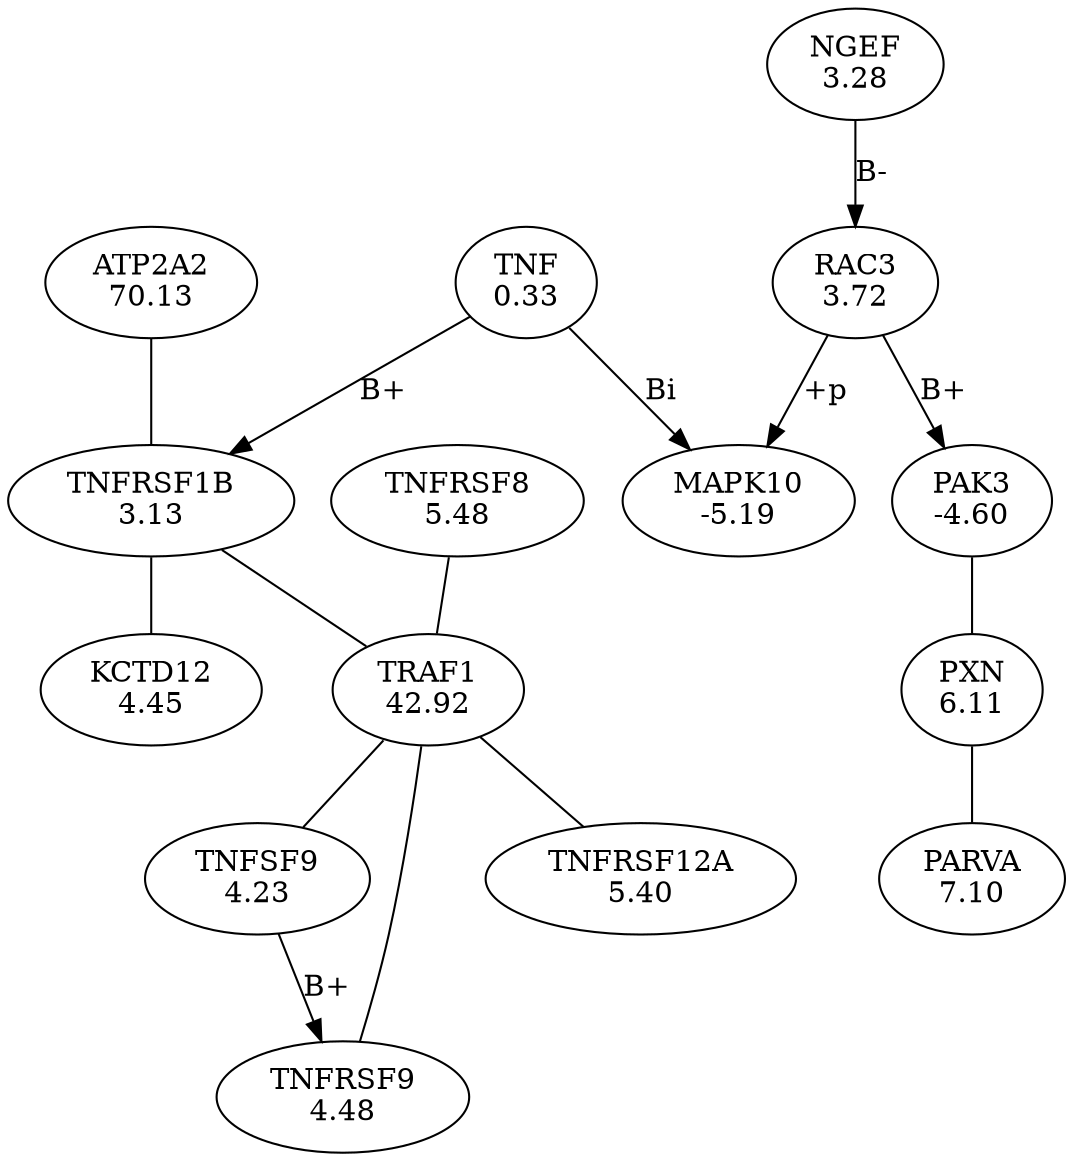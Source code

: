 digraph G {
overlap = scale ;
1943 [label = "TNF\n0.33" ] ; 
1370 [label = "MAPK10\n-5.19" ] ; 
15088 [label = "RAC3\n3.72" ] ; 
585 [label = "PAK3\n-4.60" ] ; 
4206 [label = "PXN\n6.11" ] ; 
6067 [label = "PARVA\n7.10" ] ; 
574 [label = "NGEF\n3.28" ] ; 
14639 [label = "TNFRSF1B\n3.13" ] ; 
12337 [label = "ATP2A2\n70.13" ] ; 
10153 [label = "TRAF1\n42.92" ] ; 
6731 [label = "TNFRSF8\n5.48" ] ; 
1552 [label = "TNFRSF12A\n5.40" ] ; 
11731 [label = "TNFRSF9\n4.48" ] ; 
7815 [label = "KCTD12\n4.45" ] ; 
5740 [label = "TNFSF9\n4.23" ] ; 
1943 -> 14639 [label = "B+" ]
1943 -> 1370 [label = "Bi" ]
15088 -> 1370 [label = "+p" ]
585 -> 4206 [arrowhead = "none" ]
15088 -> 585 [label = "B+" ]
4206 -> 6067 [arrowhead = "none" ]
574 -> 15088 [label = "B-" ]
12337 -> 14639 [arrowhead = "none" ]
14639 -> 10153 [arrowhead = "none" ]
11731 -> 10153 [arrowhead = "none" ]
6731 -> 10153 [arrowhead = "none" ]
10153 -> 1552 [arrowhead = "none" ]
14639 -> 7815 [arrowhead = "none" ]
10153 -> 5740 [arrowhead = "none" ]
5740 -> 11731 [label = "B+" ]
}
